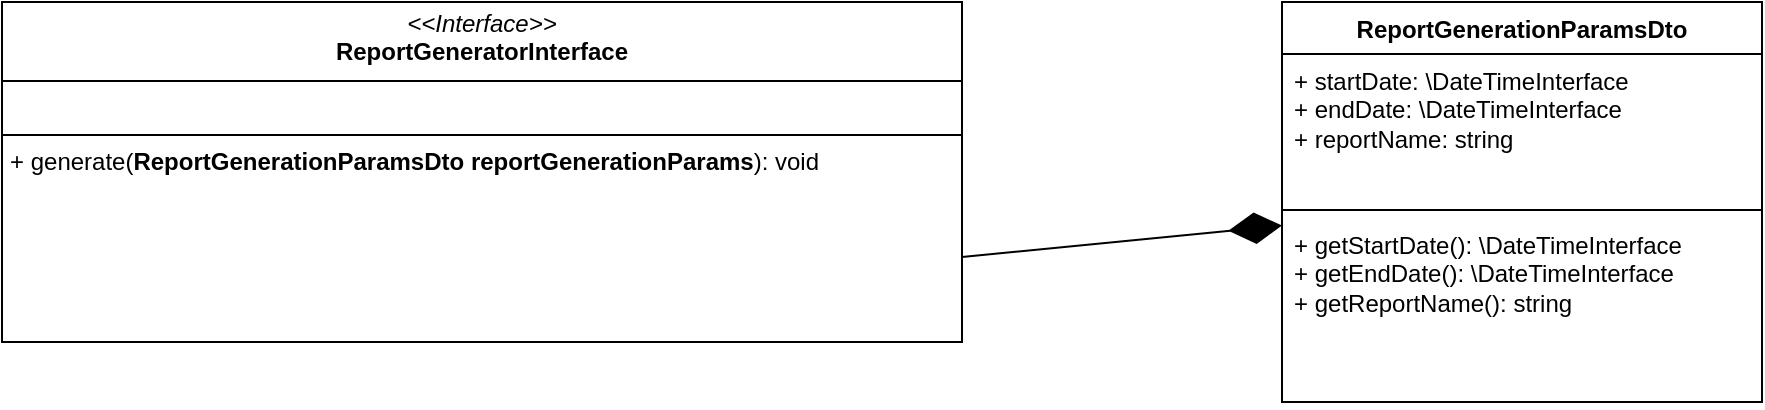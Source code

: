<mxfile version="24.5.2" type="github">
  <diagram name="Generator diagram" id="vbVYOfCvqIkkOX1ZHd7K">
    <mxGraphModel dx="1050" dy="565" grid="1" gridSize="10" guides="1" tooltips="1" connect="1" arrows="1" fold="1" page="1" pageScale="1" pageWidth="827" pageHeight="1169" math="0" shadow="0">
      <root>
        <mxCell id="0" />
        <mxCell id="1" parent="0" />
        <mxCell id="EMZJNkWI4Wdm-uDBj1kF-5" value="&lt;p style=&quot;margin:0px;margin-top:4px;text-align:center;&quot;&gt;&lt;i&gt;&amp;lt;&amp;lt;Interface&amp;gt;&amp;gt;&lt;/i&gt;&lt;br&gt;&lt;b&gt;ReportGeneratorInterface&lt;/b&gt;&lt;/p&gt;&lt;hr size=&quot;1&quot; style=&quot;border-style:solid;&quot;&gt;&lt;p style=&quot;margin:0px;margin-left:4px;&quot;&gt;&lt;br&gt;&lt;/p&gt;&lt;hr size=&quot;1&quot; style=&quot;border-style:solid;&quot;&gt;&lt;p style=&quot;margin:0px;margin-left:4px;&quot;&gt;+ generate(&lt;span style=&quot;font-weight: 700; text-align: center;&quot;&gt;ReportGenerationParams&lt;/span&gt;&lt;span style=&quot;font-weight: 700; text-align: center; background-color: initial;&quot;&gt;Dto&lt;/span&gt;&lt;span style=&quot;font-weight: 700; text-align: center; background-color: initial;&quot;&gt;&amp;nbsp;r&lt;/span&gt;&lt;span style=&quot;font-weight: 700; text-align: center;&quot;&gt;eportGenerationParams&lt;/span&gt;&lt;span style=&quot;background-color: initial;&quot;&gt;): void&lt;/span&gt;&lt;/p&gt;" style="verticalAlign=top;align=left;overflow=fill;html=1;whiteSpace=wrap;" vertex="1" parent="1">
          <mxGeometry x="40" y="80" width="480" height="170" as="geometry" />
        </mxCell>
        <mxCell id="EMZJNkWI4Wdm-uDBj1kF-6" value="ReportGenerationParams&lt;span style=&quot;background-color: initial;&quot;&gt;Dto&lt;/span&gt;" style="swimlane;fontStyle=1;align=center;verticalAlign=top;childLayout=stackLayout;horizontal=1;startSize=26;horizontalStack=0;resizeParent=1;resizeParentMax=0;resizeLast=0;collapsible=1;marginBottom=0;whiteSpace=wrap;html=1;" vertex="1" parent="1">
          <mxGeometry x="680" y="80" width="240" height="200" as="geometry" />
        </mxCell>
        <mxCell id="EMZJNkWI4Wdm-uDBj1kF-7" value="+ startDate: \DateTimeInterface&lt;div&gt;+ endDate: \DateTimeInterface&lt;/div&gt;&lt;div&gt;+ reportName: string&lt;br&gt;&lt;div&gt;&lt;br&gt;&lt;/div&gt;&lt;/div&gt;" style="text;strokeColor=none;fillColor=none;align=left;verticalAlign=top;spacingLeft=4;spacingRight=4;overflow=hidden;rotatable=0;points=[[0,0.5],[1,0.5]];portConstraint=eastwest;whiteSpace=wrap;html=1;" vertex="1" parent="EMZJNkWI4Wdm-uDBj1kF-6">
          <mxGeometry y="26" width="240" height="74" as="geometry" />
        </mxCell>
        <mxCell id="EMZJNkWI4Wdm-uDBj1kF-8" value="" style="line;strokeWidth=1;fillColor=none;align=left;verticalAlign=middle;spacingTop=-1;spacingLeft=3;spacingRight=3;rotatable=0;labelPosition=right;points=[];portConstraint=eastwest;strokeColor=inherit;" vertex="1" parent="EMZJNkWI4Wdm-uDBj1kF-6">
          <mxGeometry y="100" width="240" height="8" as="geometry" />
        </mxCell>
        <mxCell id="EMZJNkWI4Wdm-uDBj1kF-9" value="+ getStartDate(): \DateTimeInterface&lt;div&gt;+ getEndDate(): \DateTimeInterface&lt;br&gt;&lt;/div&gt;&lt;div&gt;+ getReportName(): string&lt;br&gt;&lt;/div&gt;" style="text;strokeColor=none;fillColor=none;align=left;verticalAlign=top;spacingLeft=4;spacingRight=4;overflow=hidden;rotatable=0;points=[[0,0.5],[1,0.5]];portConstraint=eastwest;whiteSpace=wrap;html=1;" vertex="1" parent="EMZJNkWI4Wdm-uDBj1kF-6">
          <mxGeometry y="108" width="240" height="92" as="geometry" />
        </mxCell>
        <mxCell id="EMZJNkWI4Wdm-uDBj1kF-10" value="" style="endArrow=diamondThin;endFill=1;endSize=24;html=1;rounded=0;exitX=1;exitY=0.75;exitDx=0;exitDy=0;" edge="1" parent="1" source="EMZJNkWI4Wdm-uDBj1kF-5" target="EMZJNkWI4Wdm-uDBj1kF-6">
          <mxGeometry width="160" relative="1" as="geometry">
            <mxPoint x="280" y="240" as="sourcePoint" />
            <mxPoint x="440" y="240" as="targetPoint" />
          </mxGeometry>
        </mxCell>
      </root>
    </mxGraphModel>
  </diagram>
</mxfile>
